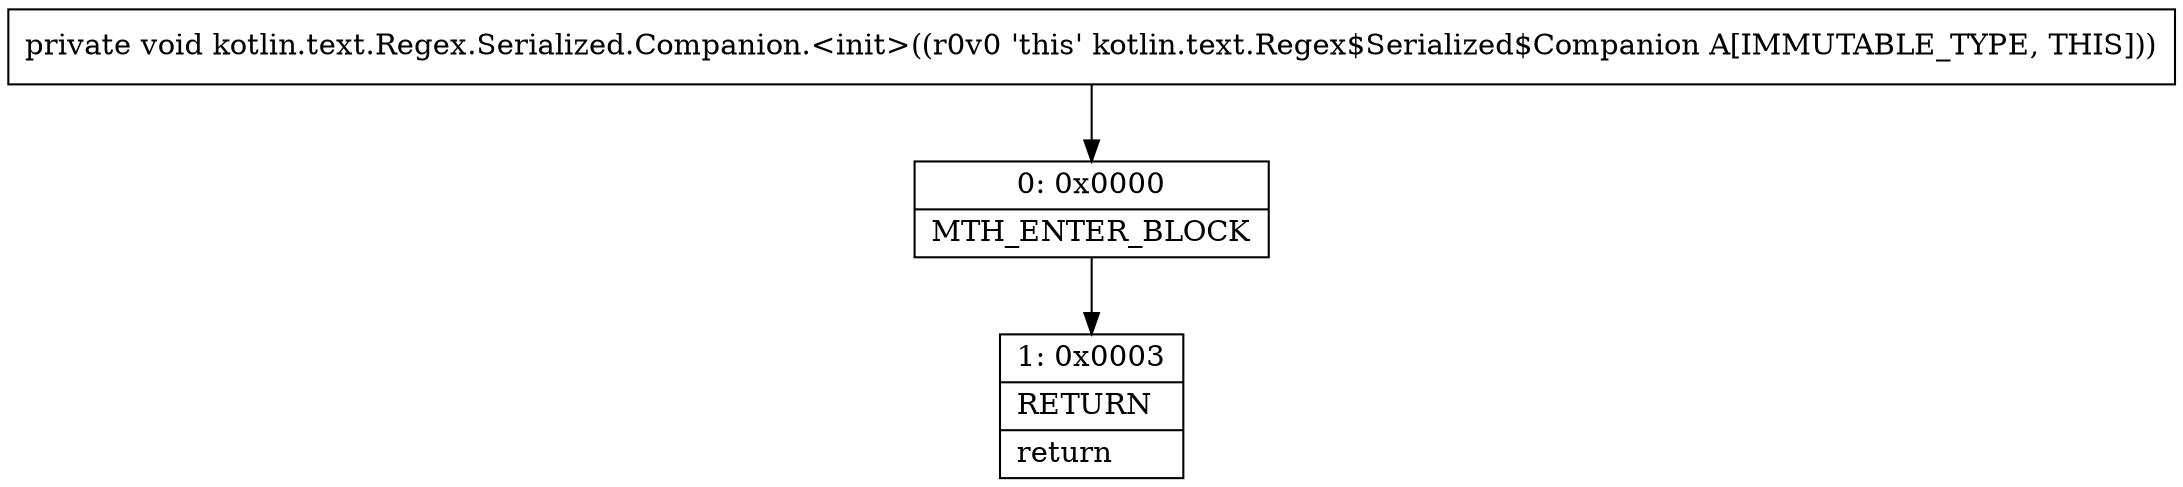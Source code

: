 digraph "CFG forkotlin.text.Regex.Serialized.Companion.\<init\>()V" {
Node_0 [shape=record,label="{0\:\ 0x0000|MTH_ENTER_BLOCK\l}"];
Node_1 [shape=record,label="{1\:\ 0x0003|RETURN\l|return\l}"];
MethodNode[shape=record,label="{private void kotlin.text.Regex.Serialized.Companion.\<init\>((r0v0 'this' kotlin.text.Regex$Serialized$Companion A[IMMUTABLE_TYPE, THIS])) }"];
MethodNode -> Node_0;
Node_0 -> Node_1;
}

